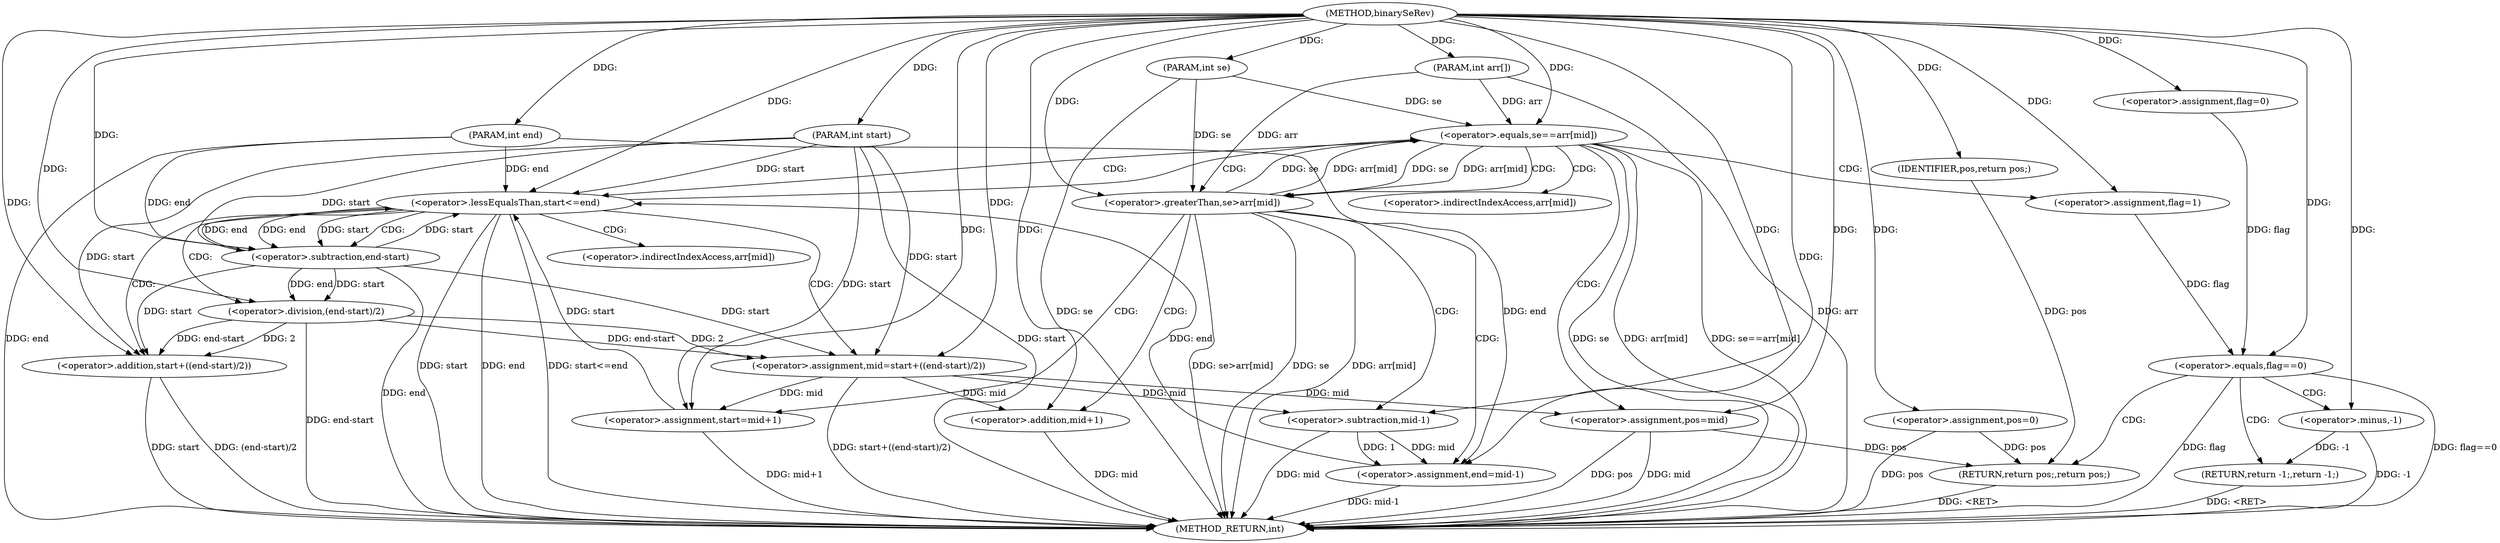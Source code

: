 digraph "binarySeRev" {  
"1000271" [label = "(METHOD,binarySeRev)" ]
"1000342" [label = "(METHOD_RETURN,int)" ]
"1000272" [label = "(PARAM,int arr[])" ]
"1000273" [label = "(PARAM,int start)" ]
"1000274" [label = "(PARAM,int end)" ]
"1000275" [label = "(PARAM,int se)" ]
"1000278" [label = "(<operator>.assignment,flag=0)" ]
"1000283" [label = "(<operator>.assignment,pos=0)" ]
"1000287" [label = "(<operator>.lessEqualsThan,start<=end)" ]
"1000333" [label = "(<operator>.equals,flag==0)" ]
"1000336" [label = "(RETURN,return -1;,return -1;)" ]
"1000291" [label = "(<operator>.assignment,mid=start+((end-start)/2))" ]
"1000337" [label = "(<operator>.minus,-1)" ]
"1000340" [label = "(RETURN,return pos;,return pos;)" ]
"1000301" [label = "(<operator>.equals,se==arr[mid])" ]
"1000341" [label = "(IDENTIFIER,pos,return pos;)" ]
"1000293" [label = "(<operator>.addition,start+((end-start)/2))" ]
"1000307" [label = "(<operator>.assignment,flag=1)" ]
"1000310" [label = "(<operator>.assignment,pos=mid)" ]
"1000295" [label = "(<operator>.division,(end-start)/2)" ]
"1000316" [label = "(<operator>.greaterThan,se>arr[mid])" ]
"1000321" [label = "(<operator>.assignment,end=mid-1)" ]
"1000296" [label = "(<operator>.subtraction,end-start)" ]
"1000327" [label = "(<operator>.assignment,start=mid+1)" ]
"1000323" [label = "(<operator>.subtraction,mid-1)" ]
"1000329" [label = "(<operator>.addition,mid+1)" ]
"1000303" [label = "(<operator>.indirectIndexAccess,arr[mid])" ]
"1000318" [label = "(<operator>.indirectIndexAccess,arr[mid])" ]
  "1000340" -> "1000342"  [ label = "DDG: <RET>"] 
  "1000336" -> "1000342"  [ label = "DDG: <RET>"] 
  "1000272" -> "1000342"  [ label = "DDG: arr"] 
  "1000273" -> "1000342"  [ label = "DDG: start"] 
  "1000274" -> "1000342"  [ label = "DDG: end"] 
  "1000275" -> "1000342"  [ label = "DDG: se"] 
  "1000283" -> "1000342"  [ label = "DDG: pos"] 
  "1000287" -> "1000342"  [ label = "DDG: start"] 
  "1000287" -> "1000342"  [ label = "DDG: end"] 
  "1000287" -> "1000342"  [ label = "DDG: start<=end"] 
  "1000293" -> "1000342"  [ label = "DDG: start"] 
  "1000296" -> "1000342"  [ label = "DDG: end"] 
  "1000295" -> "1000342"  [ label = "DDG: end-start"] 
  "1000293" -> "1000342"  [ label = "DDG: (end-start)/2"] 
  "1000291" -> "1000342"  [ label = "DDG: start+((end-start)/2)"] 
  "1000301" -> "1000342"  [ label = "DDG: se"] 
  "1000301" -> "1000342"  [ label = "DDG: arr[mid]"] 
  "1000301" -> "1000342"  [ label = "DDG: se==arr[mid]"] 
  "1000316" -> "1000342"  [ label = "DDG: se"] 
  "1000316" -> "1000342"  [ label = "DDG: arr[mid]"] 
  "1000316" -> "1000342"  [ label = "DDG: se>arr[mid]"] 
  "1000329" -> "1000342"  [ label = "DDG: mid"] 
  "1000327" -> "1000342"  [ label = "DDG: mid+1"] 
  "1000323" -> "1000342"  [ label = "DDG: mid"] 
  "1000321" -> "1000342"  [ label = "DDG: mid-1"] 
  "1000310" -> "1000342"  [ label = "DDG: pos"] 
  "1000310" -> "1000342"  [ label = "DDG: mid"] 
  "1000333" -> "1000342"  [ label = "DDG: flag"] 
  "1000333" -> "1000342"  [ label = "DDG: flag==0"] 
  "1000337" -> "1000342"  [ label = "DDG: -1"] 
  "1000271" -> "1000272"  [ label = "DDG: "] 
  "1000271" -> "1000273"  [ label = "DDG: "] 
  "1000271" -> "1000274"  [ label = "DDG: "] 
  "1000271" -> "1000275"  [ label = "DDG: "] 
  "1000271" -> "1000278"  [ label = "DDG: "] 
  "1000271" -> "1000283"  [ label = "DDG: "] 
  "1000337" -> "1000336"  [ label = "DDG: -1"] 
  "1000327" -> "1000287"  [ label = "DDG: start"] 
  "1000273" -> "1000287"  [ label = "DDG: start"] 
  "1000271" -> "1000287"  [ label = "DDG: "] 
  "1000296" -> "1000287"  [ label = "DDG: start"] 
  "1000296" -> "1000287"  [ label = "DDG: end"] 
  "1000321" -> "1000287"  [ label = "DDG: end"] 
  "1000274" -> "1000287"  [ label = "DDG: end"] 
  "1000295" -> "1000291"  [ label = "DDG: end-start"] 
  "1000295" -> "1000291"  [ label = "DDG: 2"] 
  "1000296" -> "1000291"  [ label = "DDG: start"] 
  "1000273" -> "1000291"  [ label = "DDG: start"] 
  "1000271" -> "1000291"  [ label = "DDG: "] 
  "1000278" -> "1000333"  [ label = "DDG: flag"] 
  "1000307" -> "1000333"  [ label = "DDG: flag"] 
  "1000271" -> "1000333"  [ label = "DDG: "] 
  "1000341" -> "1000340"  [ label = "DDG: pos"] 
  "1000283" -> "1000340"  [ label = "DDG: pos"] 
  "1000310" -> "1000340"  [ label = "DDG: pos"] 
  "1000271" -> "1000337"  [ label = "DDG: "] 
  "1000271" -> "1000341"  [ label = "DDG: "] 
  "1000296" -> "1000293"  [ label = "DDG: start"] 
  "1000273" -> "1000293"  [ label = "DDG: start"] 
  "1000271" -> "1000293"  [ label = "DDG: "] 
  "1000295" -> "1000293"  [ label = "DDG: end-start"] 
  "1000295" -> "1000293"  [ label = "DDG: 2"] 
  "1000316" -> "1000301"  [ label = "DDG: se"] 
  "1000275" -> "1000301"  [ label = "DDG: se"] 
  "1000271" -> "1000301"  [ label = "DDG: "] 
  "1000316" -> "1000301"  [ label = "DDG: arr[mid]"] 
  "1000272" -> "1000301"  [ label = "DDG: arr"] 
  "1000271" -> "1000307"  [ label = "DDG: "] 
  "1000291" -> "1000310"  [ label = "DDG: mid"] 
  "1000271" -> "1000310"  [ label = "DDG: "] 
  "1000296" -> "1000295"  [ label = "DDG: end"] 
  "1000296" -> "1000295"  [ label = "DDG: start"] 
  "1000271" -> "1000295"  [ label = "DDG: "] 
  "1000323" -> "1000321"  [ label = "DDG: mid"] 
  "1000323" -> "1000321"  [ label = "DDG: 1"] 
  "1000287" -> "1000296"  [ label = "DDG: end"] 
  "1000274" -> "1000296"  [ label = "DDG: end"] 
  "1000271" -> "1000296"  [ label = "DDG: "] 
  "1000287" -> "1000296"  [ label = "DDG: start"] 
  "1000273" -> "1000296"  [ label = "DDG: start"] 
  "1000301" -> "1000316"  [ label = "DDG: se"] 
  "1000275" -> "1000316"  [ label = "DDG: se"] 
  "1000271" -> "1000316"  [ label = "DDG: "] 
  "1000301" -> "1000316"  [ label = "DDG: arr[mid]"] 
  "1000272" -> "1000316"  [ label = "DDG: arr"] 
  "1000274" -> "1000321"  [ label = "DDG: end"] 
  "1000271" -> "1000321"  [ label = "DDG: "] 
  "1000271" -> "1000327"  [ label = "DDG: "] 
  "1000291" -> "1000327"  [ label = "DDG: mid"] 
  "1000291" -> "1000323"  [ label = "DDG: mid"] 
  "1000271" -> "1000323"  [ label = "DDG: "] 
  "1000273" -> "1000327"  [ label = "DDG: start"] 
  "1000291" -> "1000329"  [ label = "DDG: mid"] 
  "1000271" -> "1000329"  [ label = "DDG: "] 
  "1000287" -> "1000303"  [ label = "CDG: "] 
  "1000287" -> "1000296"  [ label = "CDG: "] 
  "1000287" -> "1000293"  [ label = "CDG: "] 
  "1000287" -> "1000301"  [ label = "CDG: "] 
  "1000287" -> "1000295"  [ label = "CDG: "] 
  "1000287" -> "1000291"  [ label = "CDG: "] 
  "1000333" -> "1000336"  [ label = "CDG: "] 
  "1000333" -> "1000340"  [ label = "CDG: "] 
  "1000333" -> "1000337"  [ label = "CDG: "] 
  "1000301" -> "1000318"  [ label = "CDG: "] 
  "1000301" -> "1000316"  [ label = "CDG: "] 
  "1000301" -> "1000307"  [ label = "CDG: "] 
  "1000301" -> "1000310"  [ label = "CDG: "] 
  "1000301" -> "1000287"  [ label = "CDG: "] 
  "1000316" -> "1000329"  [ label = "CDG: "] 
  "1000316" -> "1000327"  [ label = "CDG: "] 
  "1000316" -> "1000323"  [ label = "CDG: "] 
  "1000316" -> "1000321"  [ label = "CDG: "] 
}
